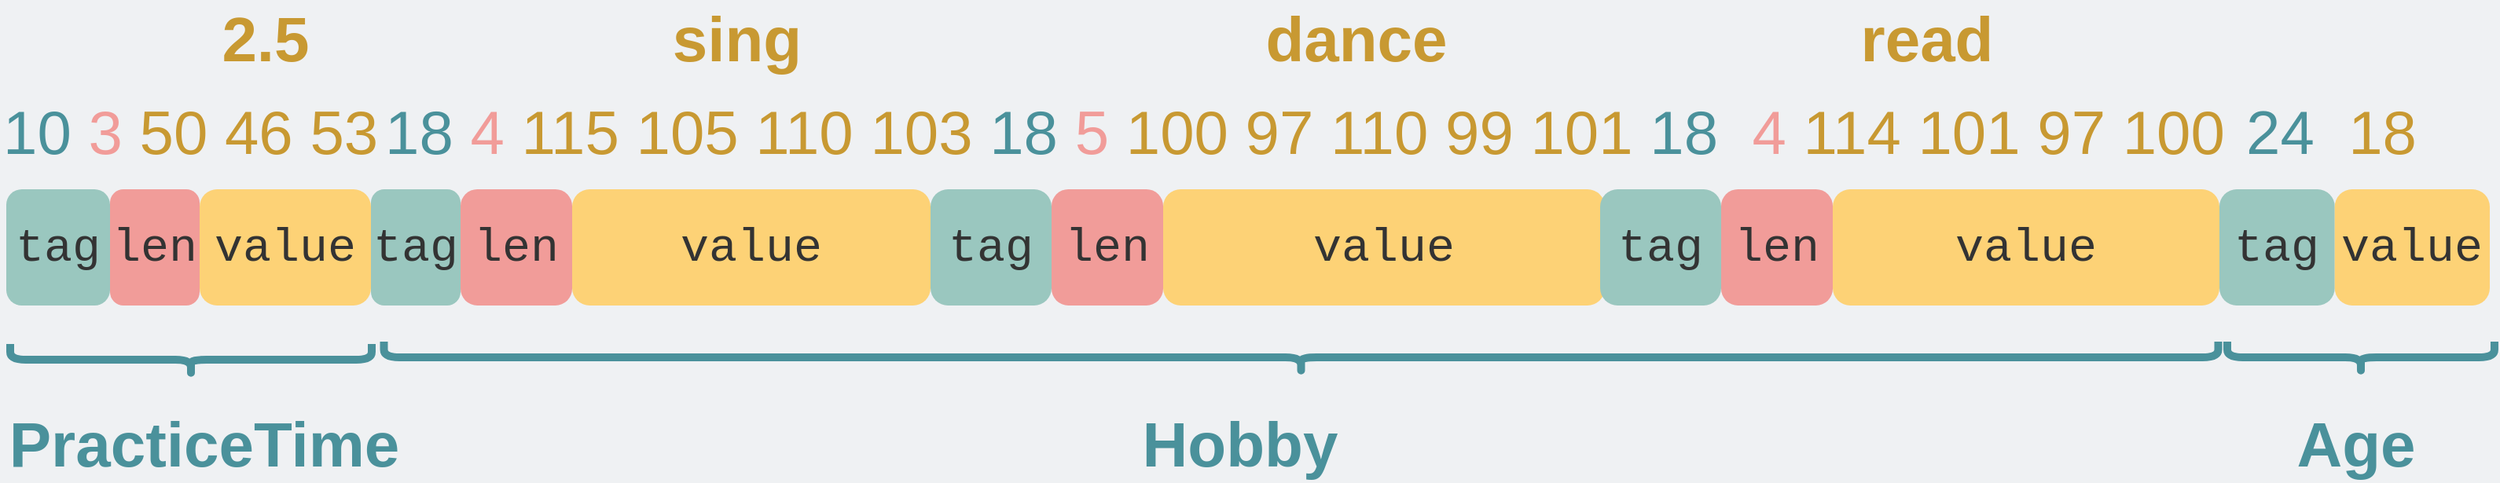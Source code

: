 <mxfile version="21.7.4" type="github">
  <diagram id="3228e29e-7158-1315-38df-8450db1d8a1d" name="Page-1">
    <mxGraphModel dx="935" dy="362" grid="0" gridSize="10" guides="1" tooltips="1" connect="1" arrows="1" fold="1" page="1" pageScale="1" pageWidth="1700" pageHeight="450" background="#EFF1F3" math="0" shadow="0">
      <root>
        <mxCell id="0" />
        <mxCell id="1" parent="0" />
        <mxCell id="nzwpzUQgBmsU5mZzszNc-6" value="&lt;div style=&quot;font-family: Menlo, Monaco, &amp;quot;Courier New&amp;quot;, monospace; line-height: 24px;&quot;&gt;&lt;div style=&quot;&quot;&gt;&lt;font color=&quot;#333333&quot; style=&quot;font-size: 30px;&quot;&gt;tag&lt;/font&gt;&lt;/div&gt;&lt;/div&gt;" style="rounded=1;whiteSpace=wrap;html=1;strokeWidth=5;fontSize=30;strokeColor=none;fillColor=#9AC7BF;align=center;" parent="1" vertex="1">
          <mxGeometry x="62" y="1094.48" width="66" height="74" as="geometry" />
        </mxCell>
        <mxCell id="nzwpzUQgBmsU5mZzszNc-7" value="&lt;div style=&quot;font-family: Menlo, Monaco, &amp;quot;Courier New&amp;quot;, monospace; line-height: 24px;&quot;&gt;&lt;div style=&quot;&quot;&gt;&lt;font color=&quot;#333333&quot; style=&quot;font-size: 30px;&quot;&gt;value&lt;/font&gt;&lt;/div&gt;&lt;/div&gt;" style="rounded=1;whiteSpace=wrap;html=1;strokeWidth=5;fontSize=30;strokeColor=none;fillColor=#FDD276;align=center;" parent="1" vertex="1">
          <mxGeometry x="185" y="1094.48" width="109" height="74" as="geometry" />
        </mxCell>
        <mxCell id="nzwpzUQgBmsU5mZzszNc-8" value="&lt;div style=&quot;font-family: Menlo, Monaco, &amp;quot;Courier New&amp;quot;, monospace; line-height: 24px;&quot;&gt;&lt;div style=&quot;&quot;&gt;&lt;font color=&quot;#333333&quot; style=&quot;font-size: 30px;&quot;&gt;tag&lt;/font&gt;&lt;/div&gt;&lt;/div&gt;" style="rounded=1;whiteSpace=wrap;html=1;strokeWidth=5;fontSize=30;strokeColor=none;fillColor=#9AC7BF;align=center;" parent="1" vertex="1">
          <mxGeometry x="1470" y="1094.48" width="73.36" height="74" as="geometry" />
        </mxCell>
        <mxCell id="nzwpzUQgBmsU5mZzszNc-9" value="&lt;div style=&quot;font-family: Menlo, Monaco, &amp;quot;Courier New&amp;quot;, monospace; line-height: 24px;&quot;&gt;&lt;div style=&quot;&quot;&gt;&lt;font color=&quot;#333333&quot; style=&quot;font-size: 30px;&quot;&gt;value&lt;/font&gt;&lt;/div&gt;&lt;/div&gt;" style="rounded=1;whiteSpace=wrap;html=1;strokeWidth=5;fontSize=30;strokeColor=none;fillColor=#FDD276;align=center;" parent="1" vertex="1">
          <mxGeometry x="1543.36" y="1094.48" width="98.64" height="74" as="geometry" />
        </mxCell>
        <mxCell id="hhmZNT4cyZmR0nEcOgbV-8" value="&lt;div style=&quot;font-family: Menlo, Monaco, &amp;quot;Courier New&amp;quot;, monospace; line-height: 24px;&quot;&gt;&lt;div style=&quot;&quot;&gt;&lt;font color=&quot;#333333&quot; style=&quot;font-size: 30px;&quot;&gt;len&lt;/font&gt;&lt;/div&gt;&lt;/div&gt;" style="rounded=1;whiteSpace=wrap;html=1;strokeWidth=5;fontSize=30;strokeColor=none;fillColor=#F19C99;align=center;" parent="1" vertex="1">
          <mxGeometry x="128" y="1094.48" width="57" height="74" as="geometry" />
        </mxCell>
        <mxCell id="U-DJsKMkMCvAjCsMOjJg-2" value="&lt;div style=&quot;&quot;&gt;&lt;font style=&quot;font-size: 39px; background-color: initial;&quot; color=&quot;#4a919b&quot;&gt;10&amp;nbsp;&lt;/font&gt;&lt;font style=&quot;font-size: 39px; background-color: initial;&quot; color=&quot;#f19c99&quot;&gt;3&lt;/font&gt;&lt;font color=&quot;#4a919b&quot; style=&quot;font-size: 39px; background-color: initial;&quot;&gt;&amp;nbsp;&lt;/font&gt;&lt;font style=&quot;font-size: 39px; background-color: initial;&quot; color=&quot;#c89932&quot;&gt;50 46 53&lt;/font&gt;&lt;/div&gt;" style="text;html=1;strokeColor=none;fillColor=none;align=left;verticalAlign=middle;whiteSpace=wrap;rounded=0;" parent="1" vertex="1">
          <mxGeometry x="58" y="1033.98" width="243" height="50" as="geometry" />
        </mxCell>
        <mxCell id="8Wo9BOlvC_cUprFf0G_a-1" value="&lt;div style=&quot;&quot;&gt;&lt;font style=&quot;font-size: 39px; background-color: initial;&quot; color=&quot;#4a919b&quot;&gt;24&amp;nbsp;&amp;nbsp;&lt;/font&gt;&lt;font style=&quot;font-size: 39px; background-color: initial;&quot; color=&quot;#c89932&quot;&gt;18&lt;/font&gt;&lt;/div&gt;" style="text;html=1;strokeColor=none;fillColor=none;align=left;verticalAlign=middle;whiteSpace=wrap;rounded=0;" parent="1" vertex="1">
          <mxGeometry x="1485" y="1033.98" width="124" height="50" as="geometry" />
        </mxCell>
        <mxCell id="8Wo9BOlvC_cUprFf0G_a-2" value="&lt;div style=&quot;font-family: Menlo, Monaco, &amp;quot;Courier New&amp;quot;, monospace; line-height: 24px;&quot;&gt;&lt;div style=&quot;&quot;&gt;&lt;font color=&quot;#333333&quot; style=&quot;font-size: 30px;&quot;&gt;tag&lt;/font&gt;&lt;/div&gt;&lt;/div&gt;" style="rounded=1;whiteSpace=wrap;html=1;strokeWidth=5;fontSize=30;strokeColor=none;fillColor=#9AC7BF;align=center;" parent="1" vertex="1">
          <mxGeometry x="294" y="1094.48" width="57" height="74" as="geometry" />
        </mxCell>
        <mxCell id="8Wo9BOlvC_cUprFf0G_a-3" value="&lt;div style=&quot;font-family: Menlo, Monaco, &amp;quot;Courier New&amp;quot;, monospace; line-height: 24px;&quot;&gt;&lt;div style=&quot;&quot;&gt;&lt;font color=&quot;#333333&quot; style=&quot;font-size: 30px;&quot;&gt;value&lt;/font&gt;&lt;/div&gt;&lt;/div&gt;" style="rounded=1;whiteSpace=wrap;html=1;strokeWidth=5;fontSize=30;strokeColor=none;fillColor=#FDD276;align=center;" parent="1" vertex="1">
          <mxGeometry x="422" y="1094.48" width="228" height="74" as="geometry" />
        </mxCell>
        <mxCell id="8Wo9BOlvC_cUprFf0G_a-4" value="&lt;div style=&quot;font-family: Menlo, Monaco, &amp;quot;Courier New&amp;quot;, monospace; line-height: 24px;&quot;&gt;&lt;div style=&quot;&quot;&gt;&lt;font color=&quot;#333333&quot; style=&quot;font-size: 30px;&quot;&gt;len&lt;/font&gt;&lt;/div&gt;&lt;/div&gt;" style="rounded=1;whiteSpace=wrap;html=1;strokeWidth=5;fontSize=30;strokeColor=none;fillColor=#F19C99;align=center;" parent="1" vertex="1">
          <mxGeometry x="351" y="1094.48" width="71" height="74" as="geometry" />
        </mxCell>
        <mxCell id="8Wo9BOlvC_cUprFf0G_a-5" value="&lt;div style=&quot;&quot;&gt;&lt;font style=&quot;font-size: 39px;&quot; color=&quot;#4a919b&quot;&gt;18 &lt;/font&gt;&lt;font color=&quot;#f19c99&quot; style=&quot;font-size: 39px;&quot;&gt;4&lt;/font&gt;&lt;font style=&quot;font-size: 39px;&quot; color=&quot;#4a919b&quot;&gt; &lt;/font&gt;&lt;font color=&quot;#c89932&quot; style=&quot;font-size: 39px;&quot;&gt;115 105 110 103&lt;/font&gt;&lt;font style=&quot;font-size: 39px;&quot; color=&quot;#4a919b&quot;&gt; 18 &lt;/font&gt;&lt;font color=&quot;#f19c99&quot; style=&quot;font-size: 39px;&quot;&gt;5&lt;/font&gt;&lt;font style=&quot;font-size: 39px;&quot; color=&quot;#4a919b&quot;&gt; &lt;/font&gt;&lt;font color=&quot;#c89932&quot; style=&quot;font-size: 39px;&quot;&gt;100 97 110 99 101&lt;/font&gt;&lt;font style=&quot;font-size: 39px;&quot; color=&quot;#4a919b&quot;&gt; 18&amp;nbsp;&amp;nbsp;&lt;/font&gt;&lt;font color=&quot;#f19c99&quot; style=&quot;font-size: 39px;&quot;&gt;4&amp;nbsp;&lt;/font&gt;&lt;font color=&quot;#c89932&quot; style=&quot;font-size: 39px;&quot;&gt;114 101 97 100&lt;/font&gt;&lt;/div&gt;" style="text;html=1;strokeColor=none;fillColor=none;align=left;verticalAlign=middle;whiteSpace=wrap;rounded=0;" parent="1" vertex="1">
          <mxGeometry x="301" y="998.48" width="1177" height="121" as="geometry" />
        </mxCell>
        <mxCell id="8Wo9BOlvC_cUprFf0G_a-6" value="&lt;div style=&quot;font-family: Menlo, Monaco, &amp;quot;Courier New&amp;quot;, monospace; line-height: 24px;&quot;&gt;&lt;div style=&quot;&quot;&gt;&lt;font color=&quot;#333333&quot; style=&quot;font-size: 30px;&quot;&gt;tag&lt;/font&gt;&lt;/div&gt;&lt;/div&gt;" style="rounded=1;whiteSpace=wrap;html=1;strokeWidth=5;fontSize=30;strokeColor=none;fillColor=#9AC7BF;align=center;" parent="1" vertex="1">
          <mxGeometry x="650" y="1094.48" width="77" height="74" as="geometry" />
        </mxCell>
        <mxCell id="8Wo9BOlvC_cUprFf0G_a-7" value="&lt;div style=&quot;font-family: Menlo, Monaco, &amp;quot;Courier New&amp;quot;, monospace; line-height: 24px;&quot;&gt;&lt;div style=&quot;&quot;&gt;&lt;font color=&quot;#333333&quot; style=&quot;font-size: 30px;&quot;&gt;value&lt;/font&gt;&lt;/div&gt;&lt;/div&gt;" style="rounded=1;whiteSpace=wrap;html=1;strokeWidth=5;fontSize=30;strokeColor=none;fillColor=#FDD276;align=center;" parent="1" vertex="1">
          <mxGeometry x="798" y="1094.48" width="281" height="74" as="geometry" />
        </mxCell>
        <mxCell id="8Wo9BOlvC_cUprFf0G_a-8" value="&lt;div style=&quot;font-family: Menlo, Monaco, &amp;quot;Courier New&amp;quot;, monospace; line-height: 24px;&quot;&gt;&lt;div style=&quot;&quot;&gt;&lt;font color=&quot;#333333&quot; style=&quot;font-size: 30px;&quot;&gt;len&lt;/font&gt;&lt;/div&gt;&lt;/div&gt;" style="rounded=1;whiteSpace=wrap;html=1;strokeWidth=5;fontSize=30;strokeColor=none;fillColor=#F19C99;align=center;" parent="1" vertex="1">
          <mxGeometry x="727" y="1094.48" width="71" height="74" as="geometry" />
        </mxCell>
        <mxCell id="8Wo9BOlvC_cUprFf0G_a-9" value="&lt;div style=&quot;font-family: Menlo, Monaco, &amp;quot;Courier New&amp;quot;, monospace; line-height: 24px;&quot;&gt;&lt;div style=&quot;&quot;&gt;&lt;font color=&quot;#333333&quot; style=&quot;font-size: 30px;&quot;&gt;tag&lt;/font&gt;&lt;/div&gt;&lt;/div&gt;" style="rounded=1;whiteSpace=wrap;html=1;strokeWidth=5;fontSize=30;strokeColor=none;fillColor=#9AC7BF;align=center;" parent="1" vertex="1">
          <mxGeometry x="1076" y="1094.48" width="77" height="74" as="geometry" />
        </mxCell>
        <mxCell id="8Wo9BOlvC_cUprFf0G_a-10" value="&lt;div style=&quot;font-family: Menlo, Monaco, &amp;quot;Courier New&amp;quot;, monospace; line-height: 24px;&quot;&gt;&lt;div style=&quot;&quot;&gt;&lt;font color=&quot;#333333&quot; style=&quot;font-size: 30px;&quot;&gt;value&lt;/font&gt;&lt;/div&gt;&lt;/div&gt;" style="rounded=1;whiteSpace=wrap;html=1;strokeWidth=5;fontSize=30;strokeColor=none;fillColor=#FDD276;align=center;" parent="1" vertex="1">
          <mxGeometry x="1224" y="1094.48" width="246" height="74" as="geometry" />
        </mxCell>
        <mxCell id="8Wo9BOlvC_cUprFf0G_a-11" value="&lt;div style=&quot;font-family: Menlo, Monaco, &amp;quot;Courier New&amp;quot;, monospace; line-height: 24px;&quot;&gt;&lt;div style=&quot;&quot;&gt;&lt;font color=&quot;#333333&quot; style=&quot;font-size: 30px;&quot;&gt;len&lt;/font&gt;&lt;/div&gt;&lt;/div&gt;" style="rounded=1;whiteSpace=wrap;html=1;strokeWidth=5;fontSize=30;strokeColor=none;fillColor=#F19C99;align=center;" parent="1" vertex="1">
          <mxGeometry x="1153" y="1094.48" width="71" height="74" as="geometry" />
        </mxCell>
        <mxCell id="8Wo9BOlvC_cUprFf0G_a-12" value="&lt;font color=&quot;#c89932&quot; size=&quot;1&quot; style=&quot;&quot;&gt;&lt;b style=&quot;font-size: 40px;&quot;&gt;sing&lt;/b&gt;&lt;/font&gt;" style="text;html=1;strokeColor=none;fillColor=none;align=center;verticalAlign=middle;whiteSpace=wrap;rounded=0;" parent="1" vertex="1">
          <mxGeometry x="450" y="975.48" width="154" height="46" as="geometry" />
        </mxCell>
        <mxCell id="8Wo9BOlvC_cUprFf0G_a-13" value="&lt;font color=&quot;#c89932&quot; size=&quot;1&quot; style=&quot;&quot;&gt;&lt;b style=&quot;font-size: 40px;&quot;&gt;dance&lt;/b&gt;&lt;/font&gt;" style="text;html=1;strokeColor=none;fillColor=none;align=center;verticalAlign=middle;whiteSpace=wrap;rounded=0;" parent="1" vertex="1">
          <mxGeometry x="844" y="975.48" width="154" height="46" as="geometry" />
        </mxCell>
        <mxCell id="8Wo9BOlvC_cUprFf0G_a-14" value="&lt;font color=&quot;#c89932&quot; size=&quot;1&quot; style=&quot;&quot;&gt;&lt;b style=&quot;font-size: 40px;&quot;&gt;read&lt;/b&gt;&lt;/font&gt;" style="text;html=1;strokeColor=none;fillColor=none;align=center;verticalAlign=middle;whiteSpace=wrap;rounded=0;" parent="1" vertex="1">
          <mxGeometry x="1207.36" y="975.48" width="154" height="46" as="geometry" />
        </mxCell>
        <mxCell id="8Wo9BOlvC_cUprFf0G_a-17" value="" style="shape=curlyBracket;whiteSpace=wrap;html=1;rounded=1;labelPosition=left;verticalLabelPosition=middle;align=right;verticalAlign=middle;rotation=-90;strokeWidth=5;strokeColor=#4A919B;" parent="1" vertex="1">
          <mxGeometry x="875.75" y="618" width="20" height="1167" as="geometry" />
        </mxCell>
        <mxCell id="8Wo9BOlvC_cUprFf0G_a-18" value="&lt;font color=&quot;#4a919b&quot; size=&quot;1&quot; style=&quot;&quot;&gt;&lt;b style=&quot;font-size: 40px;&quot;&gt;Hobby&lt;/b&gt;&lt;/font&gt;" style="text;html=1;strokeColor=none;fillColor=none;align=center;verticalAlign=middle;whiteSpace=wrap;rounded=0;" parent="1" vertex="1">
          <mxGeometry x="770.06" y="1233.48" width="154" height="46" as="geometry" />
        </mxCell>
        <mxCell id="8Wo9BOlvC_cUprFf0G_a-19" value="" style="shape=curlyBracket;whiteSpace=wrap;html=1;rounded=1;labelPosition=left;verticalLabelPosition=middle;align=right;verticalAlign=middle;rotation=-90;strokeWidth=5;strokeColor=#4A919B;" parent="1" vertex="1">
          <mxGeometry x="169.5" y="1087.98" width="20" height="230" as="geometry" />
        </mxCell>
        <mxCell id="8Wo9BOlvC_cUprFf0G_a-20" value="&lt;font color=&quot;#4a919b&quot; size=&quot;1&quot; style=&quot;&quot;&gt;&lt;b style=&quot;font-size: 40px;&quot;&gt;PracticeTime&lt;/b&gt;&lt;/font&gt;" style="text;html=1;strokeColor=none;fillColor=none;align=center;verticalAlign=middle;whiteSpace=wrap;rounded=0;" parent="1" vertex="1">
          <mxGeometry x="111" y="1233.48" width="154" height="46" as="geometry" />
        </mxCell>
        <mxCell id="8Wo9BOlvC_cUprFf0G_a-21" value="&lt;font color=&quot;#4a919b&quot; size=&quot;1&quot; style=&quot;&quot;&gt;&lt;b style=&quot;font-size: 40px;&quot;&gt;Age&lt;/b&gt;&lt;/font&gt;" style="text;html=1;strokeColor=none;fillColor=none;align=center;verticalAlign=middle;whiteSpace=wrap;rounded=0;" parent="1" vertex="1">
          <mxGeometry x="1480" y="1233.48" width="154" height="46" as="geometry" />
        </mxCell>
        <mxCell id="8Wo9BOlvC_cUprFf0G_a-22" value="" style="shape=curlyBracket;whiteSpace=wrap;html=1;rounded=1;labelPosition=left;verticalLabelPosition=middle;align=right;verticalAlign=middle;rotation=-90;strokeWidth=5;strokeColor=#4A919B;" parent="1" vertex="1">
          <mxGeometry x="1549.99" y="1116.51" width="20" height="169.98" as="geometry" />
        </mxCell>
        <mxCell id="8Wo9BOlvC_cUprFf0G_a-24" value="&lt;font color=&quot;#c89932&quot; size=&quot;1&quot; style=&quot;&quot;&gt;&lt;b style=&quot;font-size: 40px;&quot;&gt;2.5&lt;/b&gt;&lt;/font&gt;" style="text;html=1;strokeColor=none;fillColor=none;align=center;verticalAlign=middle;whiteSpace=wrap;rounded=0;" parent="1" vertex="1">
          <mxGeometry x="150" y="975.48" width="154" height="46" as="geometry" />
        </mxCell>
      </root>
    </mxGraphModel>
  </diagram>
</mxfile>
